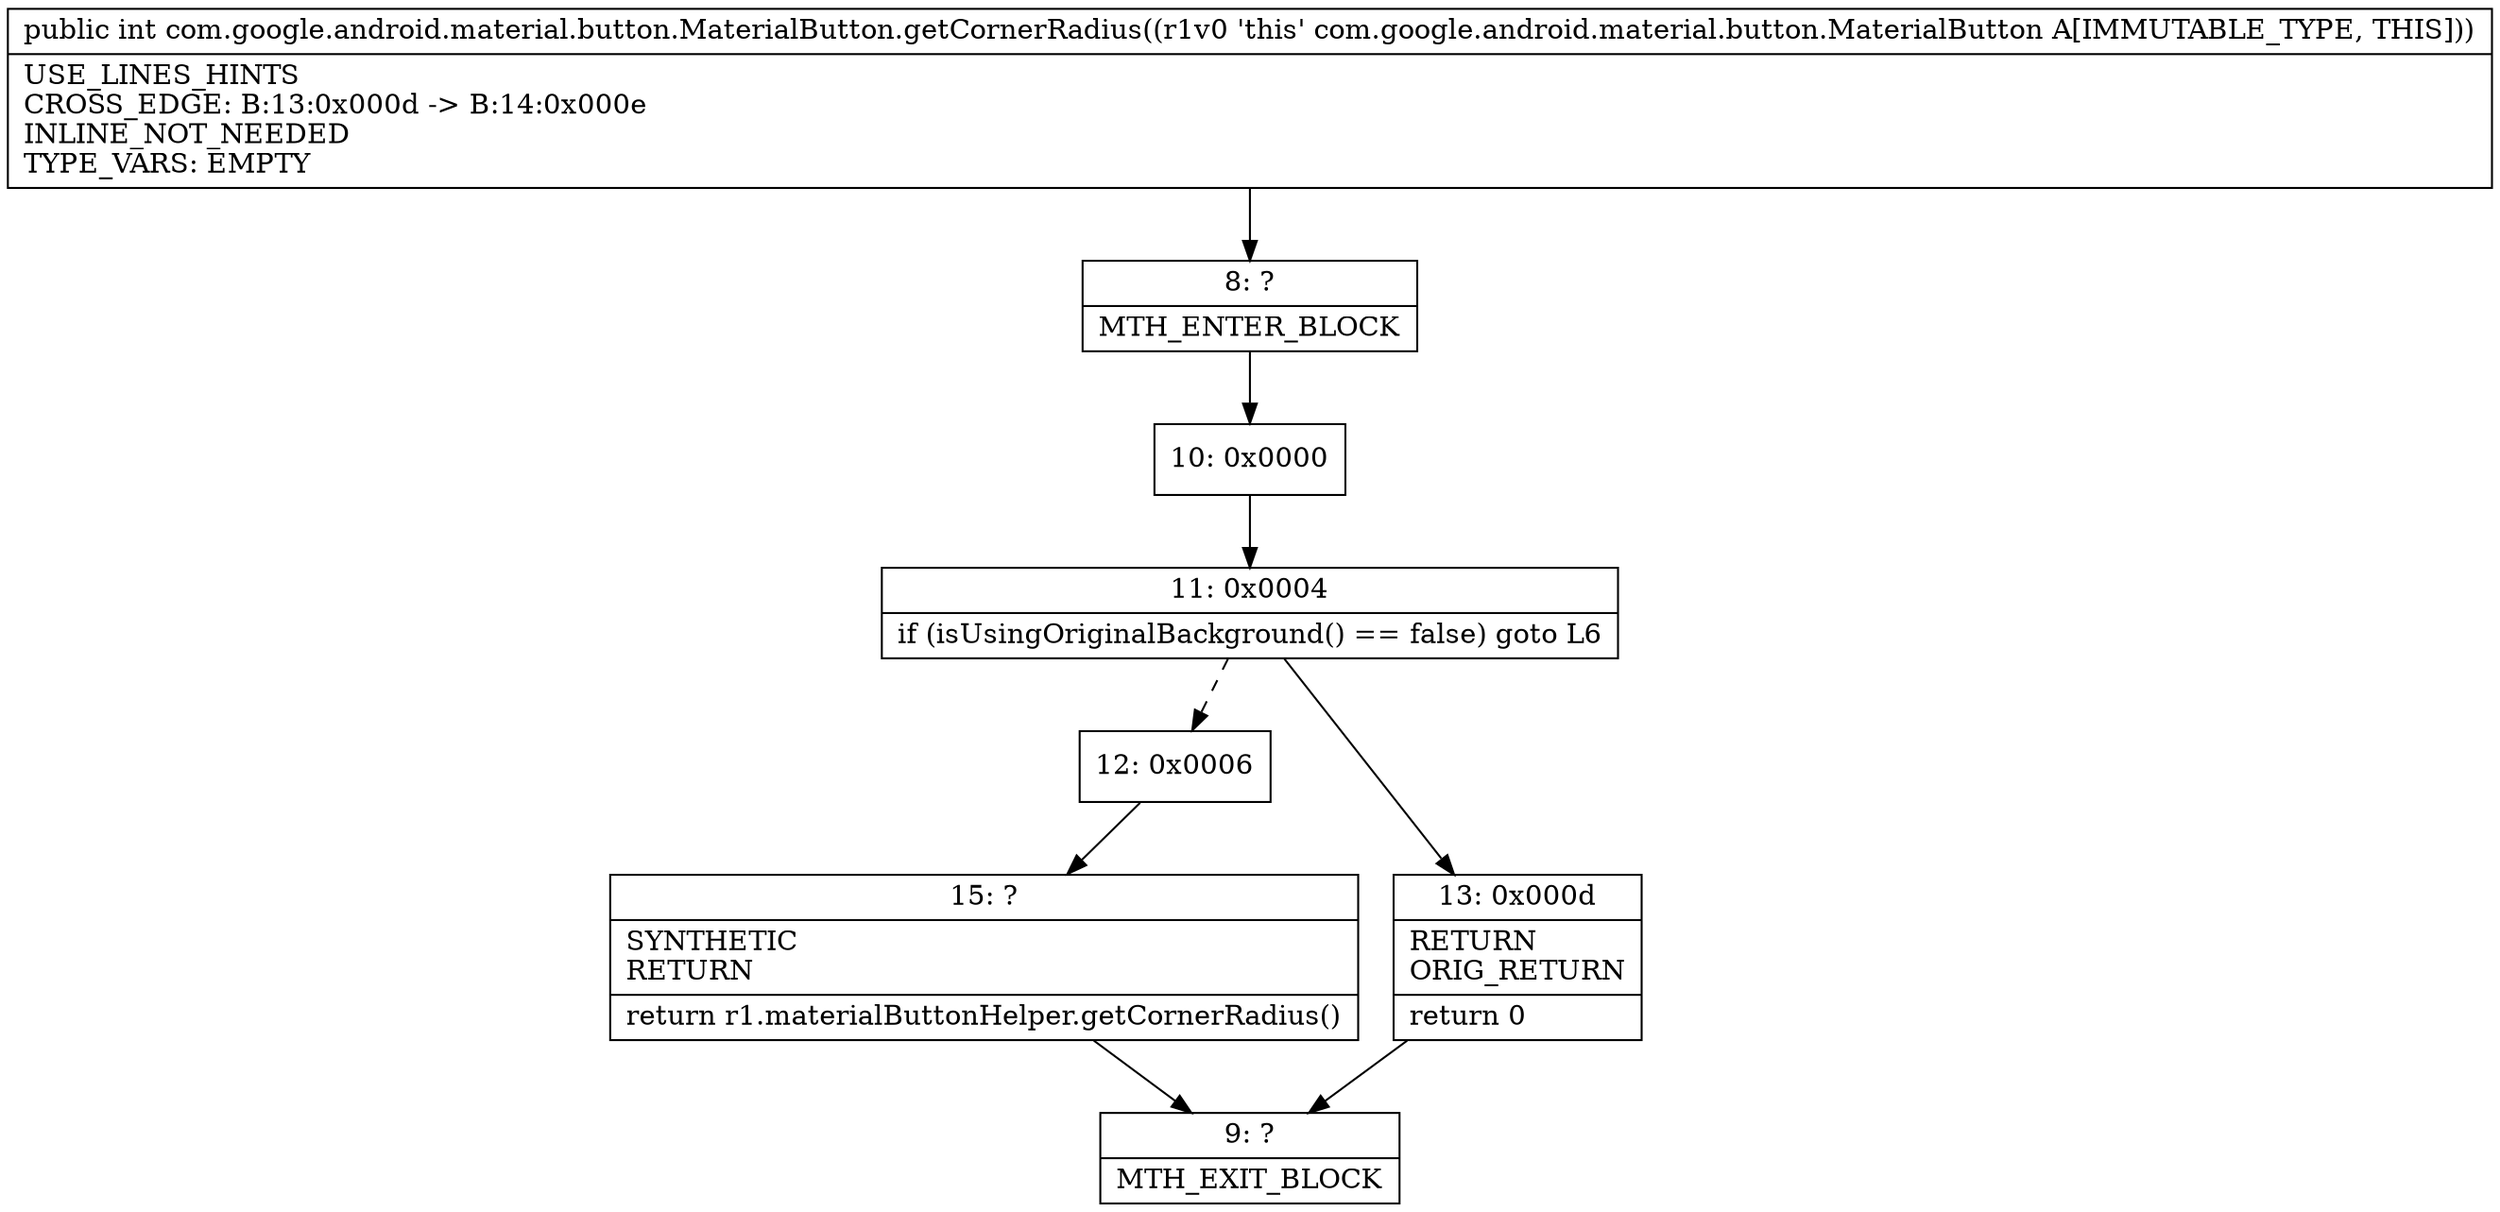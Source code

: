 digraph "CFG forcom.google.android.material.button.MaterialButton.getCornerRadius()I" {
Node_8 [shape=record,label="{8\:\ ?|MTH_ENTER_BLOCK\l}"];
Node_10 [shape=record,label="{10\:\ 0x0000}"];
Node_11 [shape=record,label="{11\:\ 0x0004|if (isUsingOriginalBackground() == false) goto L6\l}"];
Node_12 [shape=record,label="{12\:\ 0x0006}"];
Node_15 [shape=record,label="{15\:\ ?|SYNTHETIC\lRETURN\l|return r1.materialButtonHelper.getCornerRadius()\l}"];
Node_9 [shape=record,label="{9\:\ ?|MTH_EXIT_BLOCK\l}"];
Node_13 [shape=record,label="{13\:\ 0x000d|RETURN\lORIG_RETURN\l|return 0\l}"];
MethodNode[shape=record,label="{public int com.google.android.material.button.MaterialButton.getCornerRadius((r1v0 'this' com.google.android.material.button.MaterialButton A[IMMUTABLE_TYPE, THIS]))  | USE_LINES_HINTS\lCROSS_EDGE: B:13:0x000d \-\> B:14:0x000e\lINLINE_NOT_NEEDED\lTYPE_VARS: EMPTY\l}"];
MethodNode -> Node_8;Node_8 -> Node_10;
Node_10 -> Node_11;
Node_11 -> Node_12[style=dashed];
Node_11 -> Node_13;
Node_12 -> Node_15;
Node_15 -> Node_9;
Node_13 -> Node_9;
}

